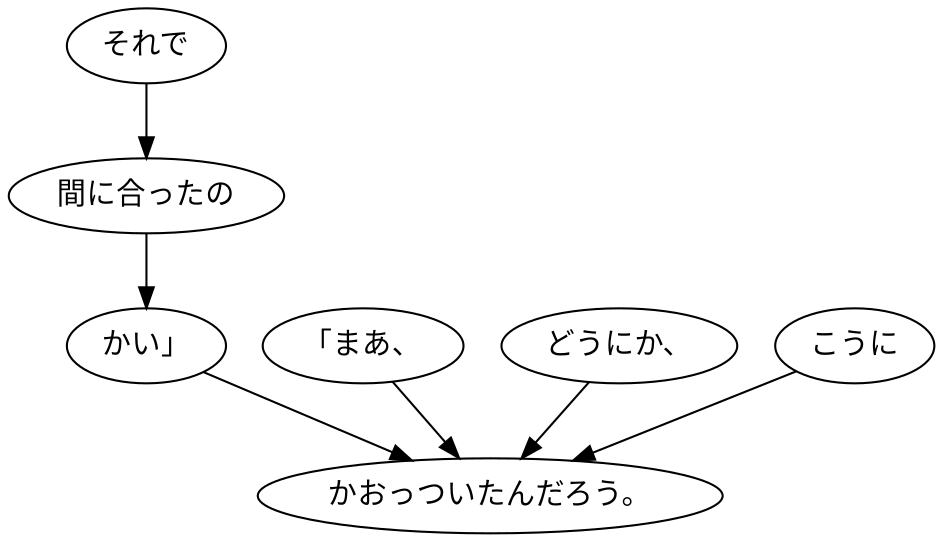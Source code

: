 digraph graph1760 {
	node0 [label="それで"];
	node1 [label="間に合ったの"];
	node2 [label="かい」"];
	node3 [label="「まあ、"];
	node4 [label="どうにか、"];
	node5 [label="こうに"];
	node6 [label="かおっついたんだろう。"];
	node0 -> node1;
	node1 -> node2;
	node2 -> node6;
	node3 -> node6;
	node4 -> node6;
	node5 -> node6;
}
